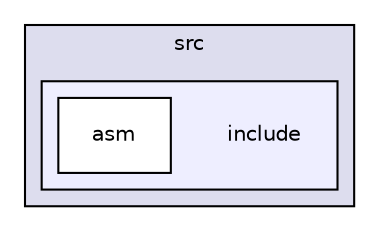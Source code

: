 digraph "src/include" {
  compound=true
  node [ fontsize="10", fontname="Helvetica"];
  edge [ labelfontsize="10", labelfontname="Helvetica"];
  subgraph clusterdir_68267d1309a1af8e8297ef4c3efbcdba {
    graph [ bgcolor="#ddddee", pencolor="black", label="src" fontname="Helvetica", fontsize="10", URL="dir_68267d1309a1af8e8297ef4c3efbcdba.html"]
  subgraph clusterdir_b0856f6b0d80ccb263b2f415c91f9e17 {
    graph [ bgcolor="#eeeeff", pencolor="black", label="" URL="dir_b0856f6b0d80ccb263b2f415c91f9e17.html"];
    dir_b0856f6b0d80ccb263b2f415c91f9e17 [shape=plaintext label="include"];
    dir_22dec0a4a825e417fd48894bafe1d10f [shape=box label="asm" color="black" fillcolor="white" style="filled" URL="dir_22dec0a4a825e417fd48894bafe1d10f.html"];
  }
  }
}
